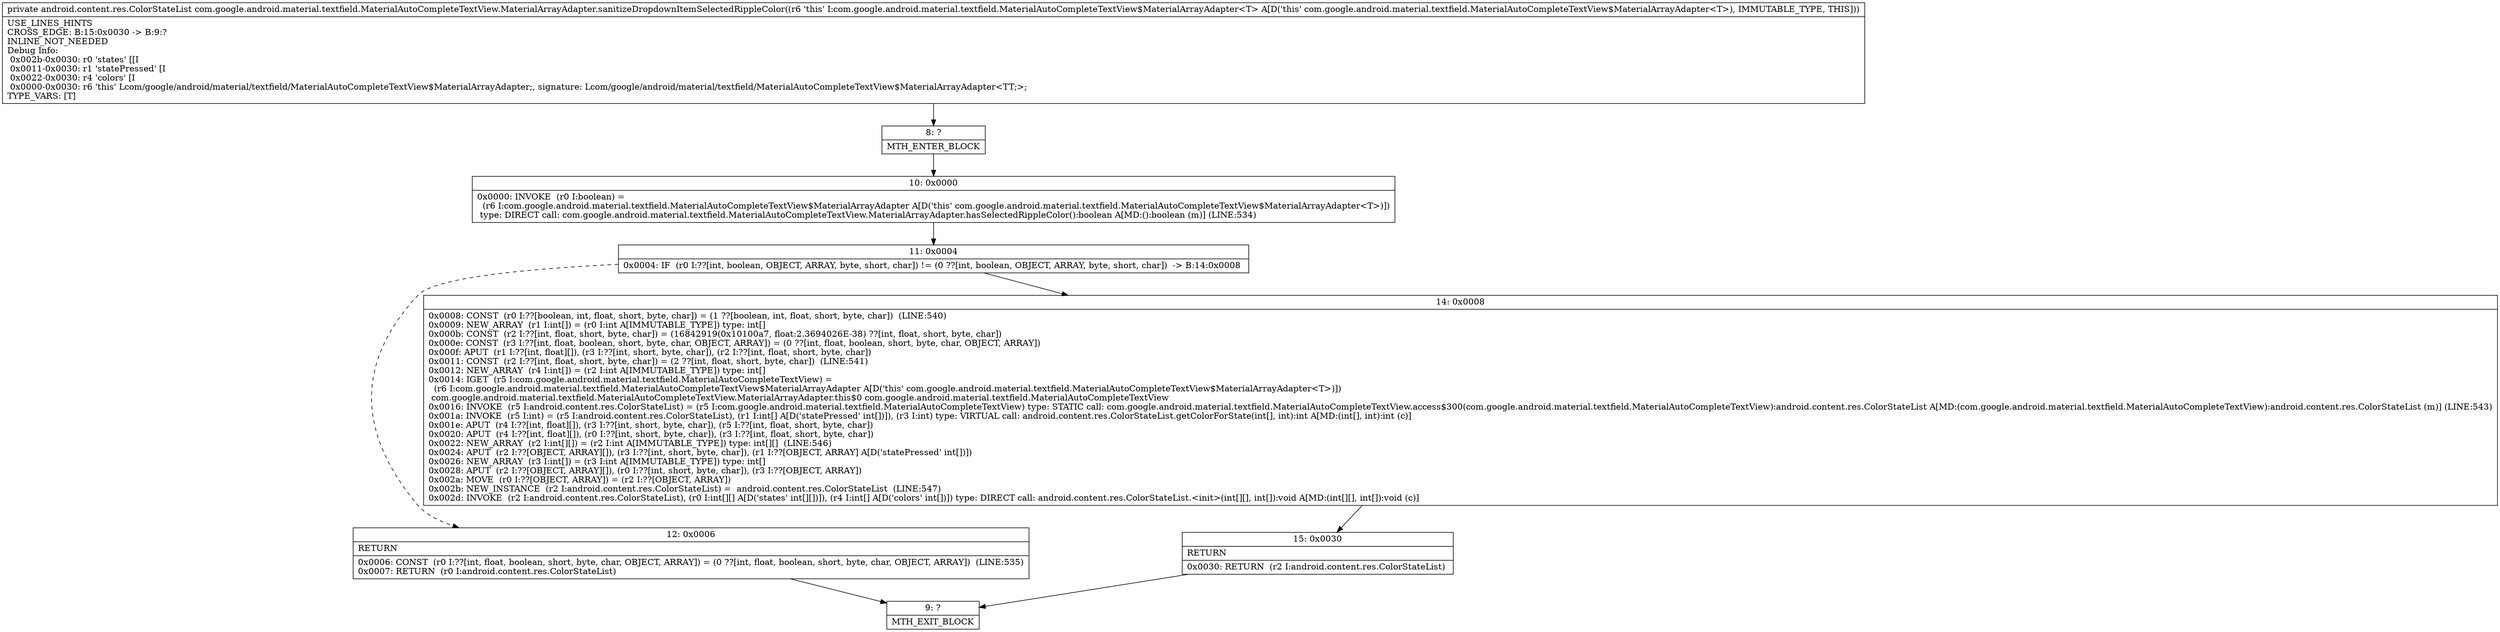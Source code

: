 digraph "CFG forcom.google.android.material.textfield.MaterialAutoCompleteTextView.MaterialArrayAdapter.sanitizeDropdownItemSelectedRippleColor()Landroid\/content\/res\/ColorStateList;" {
Node_8 [shape=record,label="{8\:\ ?|MTH_ENTER_BLOCK\l}"];
Node_10 [shape=record,label="{10\:\ 0x0000|0x0000: INVOKE  (r0 I:boolean) = \l  (r6 I:com.google.android.material.textfield.MaterialAutoCompleteTextView$MaterialArrayAdapter A[D('this' com.google.android.material.textfield.MaterialAutoCompleteTextView$MaterialArrayAdapter\<T\>)])\l type: DIRECT call: com.google.android.material.textfield.MaterialAutoCompleteTextView.MaterialArrayAdapter.hasSelectedRippleColor():boolean A[MD:():boolean (m)] (LINE:534)\l}"];
Node_11 [shape=record,label="{11\:\ 0x0004|0x0004: IF  (r0 I:??[int, boolean, OBJECT, ARRAY, byte, short, char]) != (0 ??[int, boolean, OBJECT, ARRAY, byte, short, char])  \-\> B:14:0x0008 \l}"];
Node_12 [shape=record,label="{12\:\ 0x0006|RETURN\l|0x0006: CONST  (r0 I:??[int, float, boolean, short, byte, char, OBJECT, ARRAY]) = (0 ??[int, float, boolean, short, byte, char, OBJECT, ARRAY])  (LINE:535)\l0x0007: RETURN  (r0 I:android.content.res.ColorStateList) \l}"];
Node_9 [shape=record,label="{9\:\ ?|MTH_EXIT_BLOCK\l}"];
Node_14 [shape=record,label="{14\:\ 0x0008|0x0008: CONST  (r0 I:??[boolean, int, float, short, byte, char]) = (1 ??[boolean, int, float, short, byte, char])  (LINE:540)\l0x0009: NEW_ARRAY  (r1 I:int[]) = (r0 I:int A[IMMUTABLE_TYPE]) type: int[] \l0x000b: CONST  (r2 I:??[int, float, short, byte, char]) = (16842919(0x10100a7, float:2.3694026E\-38) ??[int, float, short, byte, char]) \l0x000e: CONST  (r3 I:??[int, float, boolean, short, byte, char, OBJECT, ARRAY]) = (0 ??[int, float, boolean, short, byte, char, OBJECT, ARRAY]) \l0x000f: APUT  (r1 I:??[int, float][]), (r3 I:??[int, short, byte, char]), (r2 I:??[int, float, short, byte, char]) \l0x0011: CONST  (r2 I:??[int, float, short, byte, char]) = (2 ??[int, float, short, byte, char])  (LINE:541)\l0x0012: NEW_ARRAY  (r4 I:int[]) = (r2 I:int A[IMMUTABLE_TYPE]) type: int[] \l0x0014: IGET  (r5 I:com.google.android.material.textfield.MaterialAutoCompleteTextView) = \l  (r6 I:com.google.android.material.textfield.MaterialAutoCompleteTextView$MaterialArrayAdapter A[D('this' com.google.android.material.textfield.MaterialAutoCompleteTextView$MaterialArrayAdapter\<T\>)])\l com.google.android.material.textfield.MaterialAutoCompleteTextView.MaterialArrayAdapter.this$0 com.google.android.material.textfield.MaterialAutoCompleteTextView \l0x0016: INVOKE  (r5 I:android.content.res.ColorStateList) = (r5 I:com.google.android.material.textfield.MaterialAutoCompleteTextView) type: STATIC call: com.google.android.material.textfield.MaterialAutoCompleteTextView.access$300(com.google.android.material.textfield.MaterialAutoCompleteTextView):android.content.res.ColorStateList A[MD:(com.google.android.material.textfield.MaterialAutoCompleteTextView):android.content.res.ColorStateList (m)] (LINE:543)\l0x001a: INVOKE  (r5 I:int) = (r5 I:android.content.res.ColorStateList), (r1 I:int[] A[D('statePressed' int[])]), (r3 I:int) type: VIRTUAL call: android.content.res.ColorStateList.getColorForState(int[], int):int A[MD:(int[], int):int (c)]\l0x001e: APUT  (r4 I:??[int, float][]), (r3 I:??[int, short, byte, char]), (r5 I:??[int, float, short, byte, char]) \l0x0020: APUT  (r4 I:??[int, float][]), (r0 I:??[int, short, byte, char]), (r3 I:??[int, float, short, byte, char]) \l0x0022: NEW_ARRAY  (r2 I:int[][]) = (r2 I:int A[IMMUTABLE_TYPE]) type: int[][]  (LINE:546)\l0x0024: APUT  (r2 I:??[OBJECT, ARRAY][]), (r3 I:??[int, short, byte, char]), (r1 I:??[OBJECT, ARRAY] A[D('statePressed' int[])]) \l0x0026: NEW_ARRAY  (r3 I:int[]) = (r3 I:int A[IMMUTABLE_TYPE]) type: int[] \l0x0028: APUT  (r2 I:??[OBJECT, ARRAY][]), (r0 I:??[int, short, byte, char]), (r3 I:??[OBJECT, ARRAY]) \l0x002a: MOVE  (r0 I:??[OBJECT, ARRAY]) = (r2 I:??[OBJECT, ARRAY]) \l0x002b: NEW_INSTANCE  (r2 I:android.content.res.ColorStateList) =  android.content.res.ColorStateList  (LINE:547)\l0x002d: INVOKE  (r2 I:android.content.res.ColorStateList), (r0 I:int[][] A[D('states' int[][])]), (r4 I:int[] A[D('colors' int[])]) type: DIRECT call: android.content.res.ColorStateList.\<init\>(int[][], int[]):void A[MD:(int[][], int[]):void (c)]\l}"];
Node_15 [shape=record,label="{15\:\ 0x0030|RETURN\l|0x0030: RETURN  (r2 I:android.content.res.ColorStateList) \l}"];
MethodNode[shape=record,label="{private android.content.res.ColorStateList com.google.android.material.textfield.MaterialAutoCompleteTextView.MaterialArrayAdapter.sanitizeDropdownItemSelectedRippleColor((r6 'this' I:com.google.android.material.textfield.MaterialAutoCompleteTextView$MaterialArrayAdapter\<T\> A[D('this' com.google.android.material.textfield.MaterialAutoCompleteTextView$MaterialArrayAdapter\<T\>), IMMUTABLE_TYPE, THIS]))  | USE_LINES_HINTS\lCROSS_EDGE: B:15:0x0030 \-\> B:9:?\lINLINE_NOT_NEEDED\lDebug Info:\l  0x002b\-0x0030: r0 'states' [[I\l  0x0011\-0x0030: r1 'statePressed' [I\l  0x0022\-0x0030: r4 'colors' [I\l  0x0000\-0x0030: r6 'this' Lcom\/google\/android\/material\/textfield\/MaterialAutoCompleteTextView$MaterialArrayAdapter;, signature: Lcom\/google\/android\/material\/textfield\/MaterialAutoCompleteTextView$MaterialArrayAdapter\<TT;\>;\lTYPE_VARS: [T]\l}"];
MethodNode -> Node_8;Node_8 -> Node_10;
Node_10 -> Node_11;
Node_11 -> Node_12[style=dashed];
Node_11 -> Node_14;
Node_12 -> Node_9;
Node_14 -> Node_15;
Node_15 -> Node_9;
}

